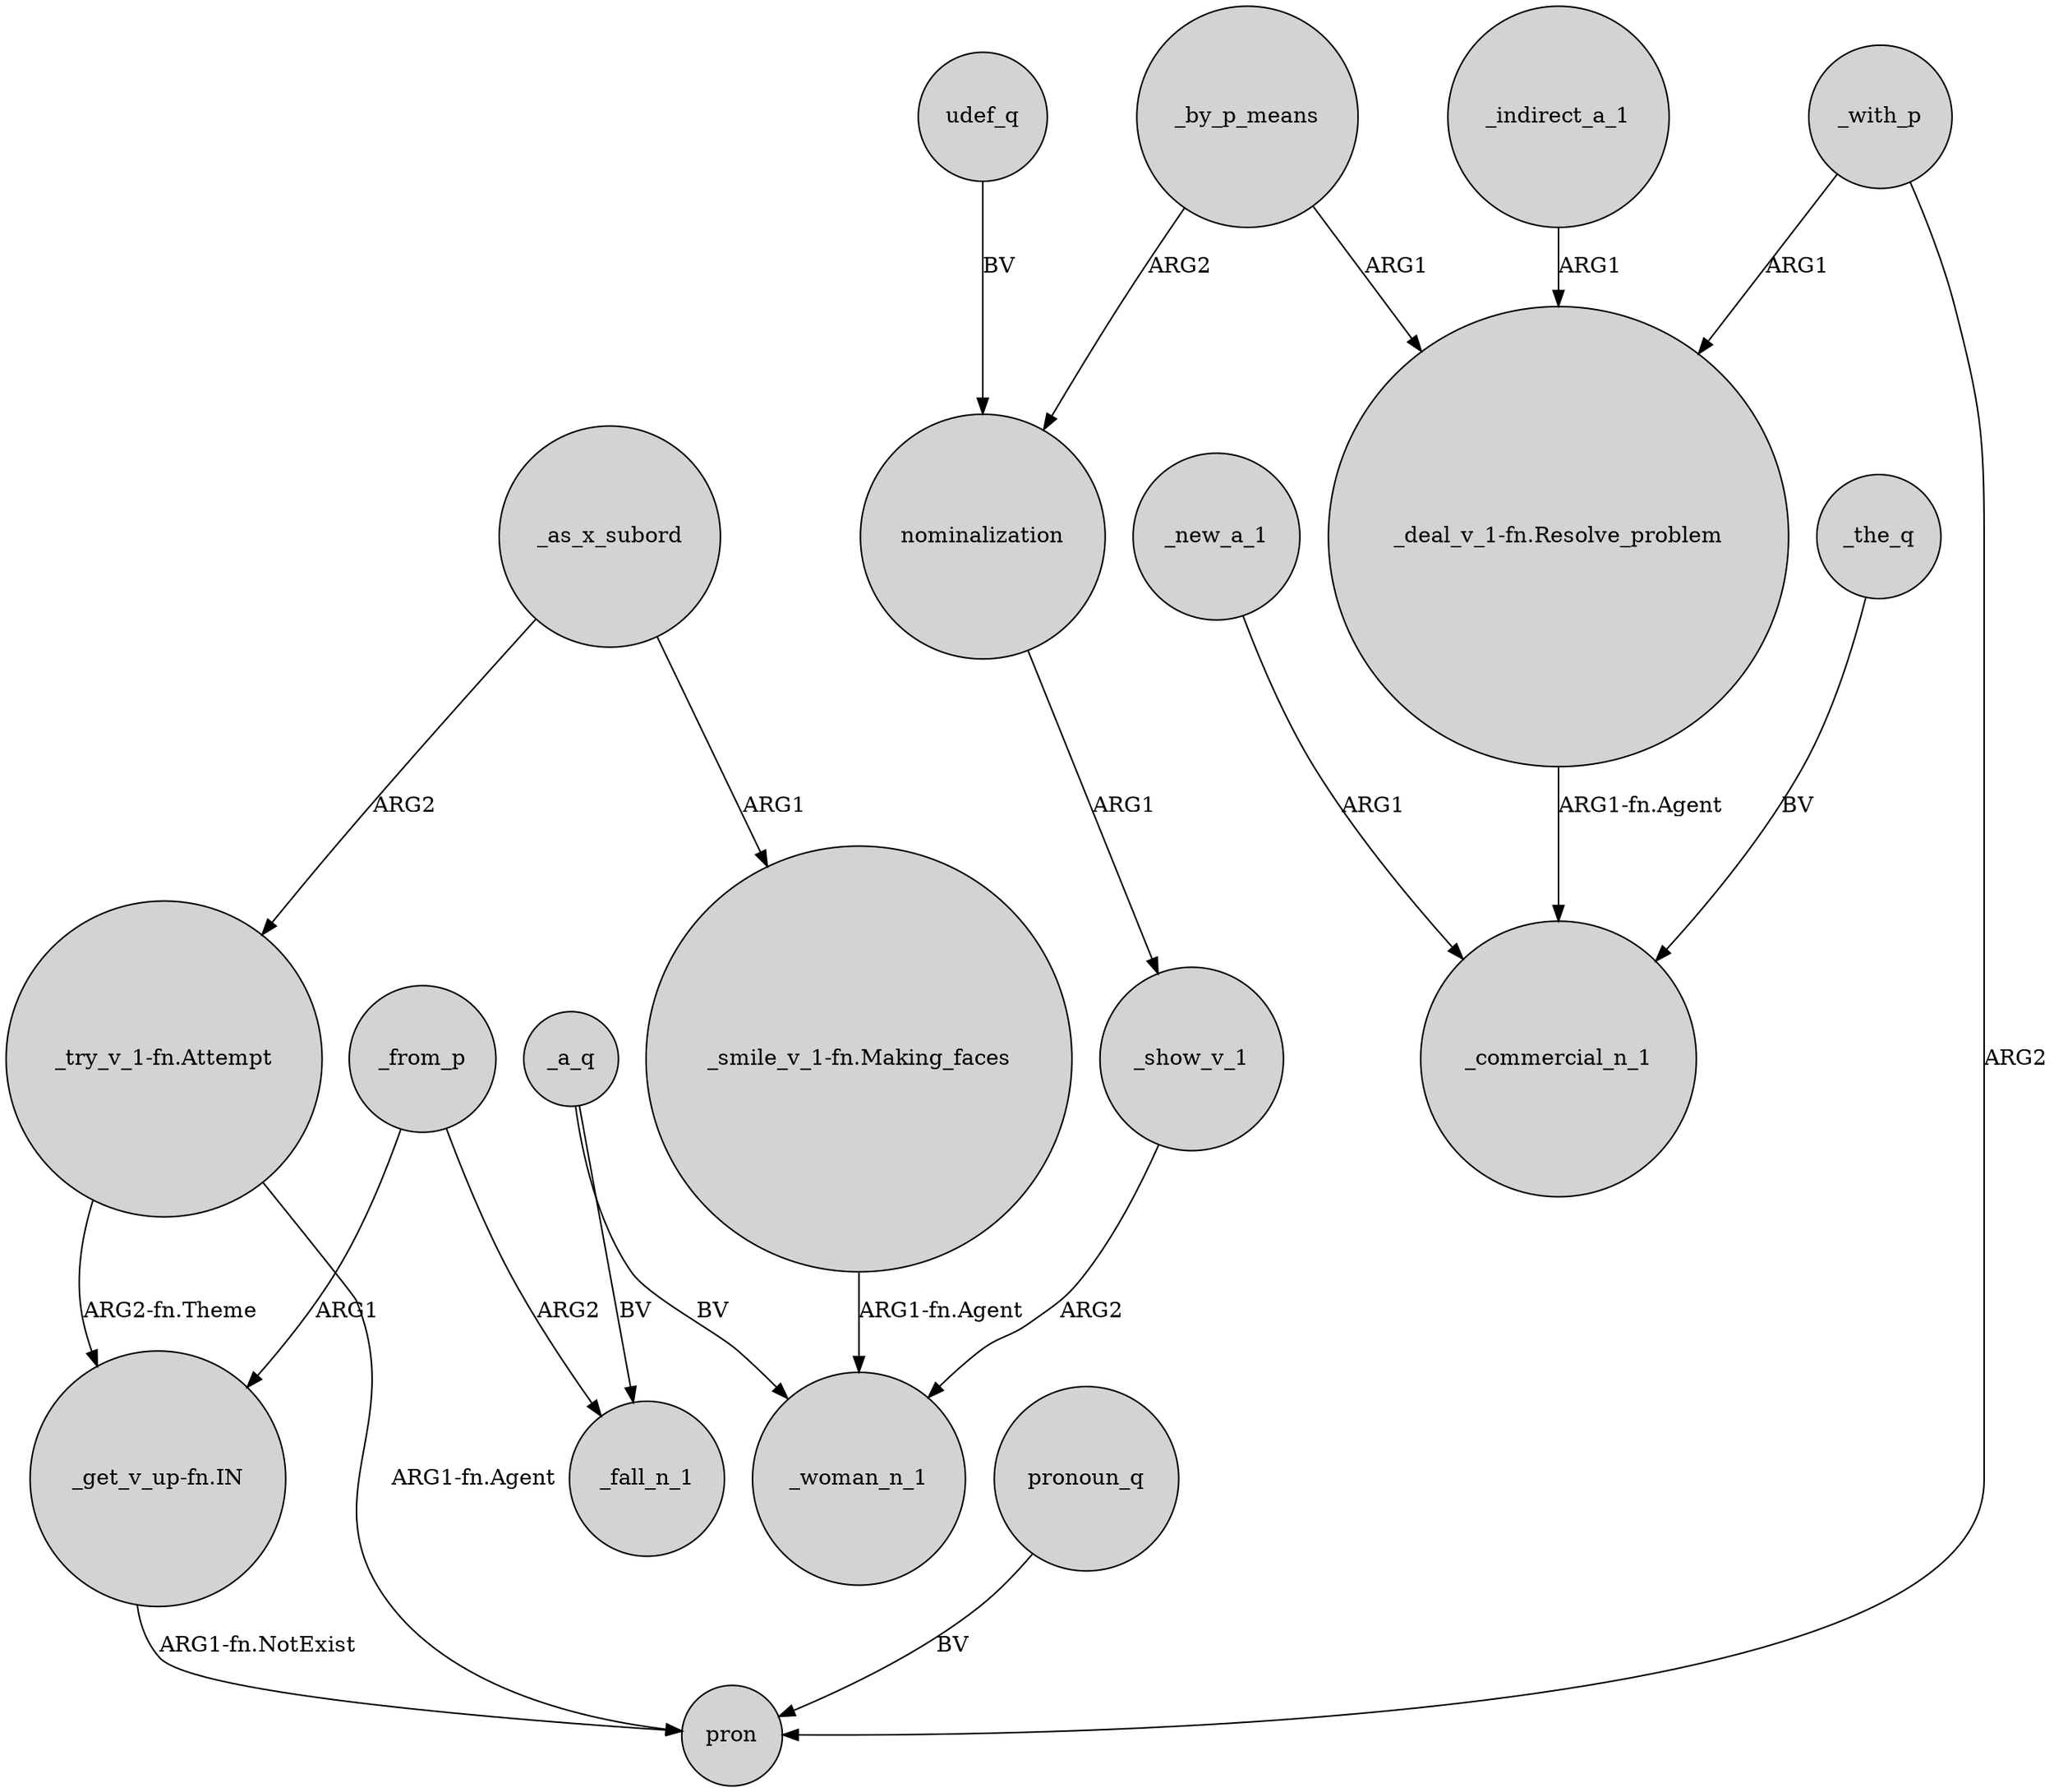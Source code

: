 digraph {
	node [shape=circle style=filled]
	_a_q -> _fall_n_1 [label=BV]
	_from_p -> "_get_v_up-fn.IN" [label=ARG1]
	_new_a_1 -> _commercial_n_1 [label=ARG1]
	_by_p_means -> nominalization [label=ARG2]
	_with_p -> "_deal_v_1-fn.Resolve_problem" [label=ARG1]
	_by_p_means -> "_deal_v_1-fn.Resolve_problem" [label=ARG1]
	nominalization -> _show_v_1 [label=ARG1]
	"_try_v_1-fn.Attempt" -> "_get_v_up-fn.IN" [label="ARG2-fn.Theme"]
	_indirect_a_1 -> "_deal_v_1-fn.Resolve_problem" [label=ARG1]
	_as_x_subord -> "_try_v_1-fn.Attempt" [label=ARG2]
	pronoun_q -> pron [label=BV]
	_as_x_subord -> "_smile_v_1-fn.Making_faces" [label=ARG1]
	"_get_v_up-fn.IN" -> pron [label="ARG1-fn.NotExist"]
	"_deal_v_1-fn.Resolve_problem" -> _commercial_n_1 [label="ARG1-fn.Agent"]
	_the_q -> _commercial_n_1 [label=BV]
	udef_q -> nominalization [label=BV]
	"_try_v_1-fn.Attempt" -> pron [label="ARG1-fn.Agent"]
	"_smile_v_1-fn.Making_faces" -> _woman_n_1 [label="ARG1-fn.Agent"]
	_show_v_1 -> _woman_n_1 [label=ARG2]
	_with_p -> pron [label=ARG2]
	_a_q -> _woman_n_1 [label=BV]
	_from_p -> _fall_n_1 [label=ARG2]
}
